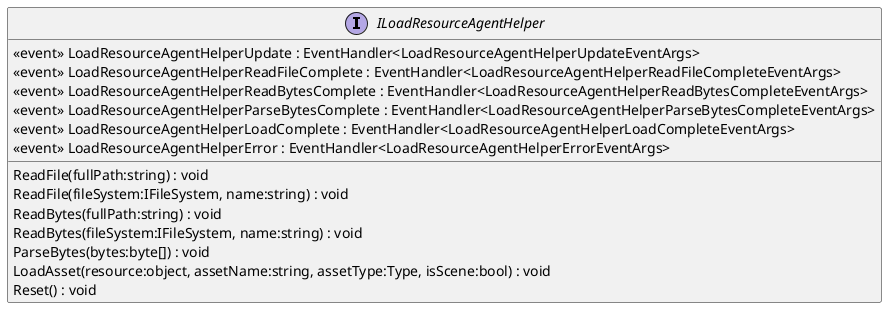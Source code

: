 @startuml
interface ILoadResourceAgentHelper {
     <<event>> LoadResourceAgentHelperUpdate : EventHandler<LoadResourceAgentHelperUpdateEventArgs> 
     <<event>> LoadResourceAgentHelperReadFileComplete : EventHandler<LoadResourceAgentHelperReadFileCompleteEventArgs> 
     <<event>> LoadResourceAgentHelperReadBytesComplete : EventHandler<LoadResourceAgentHelperReadBytesCompleteEventArgs> 
     <<event>> LoadResourceAgentHelperParseBytesComplete : EventHandler<LoadResourceAgentHelperParseBytesCompleteEventArgs> 
     <<event>> LoadResourceAgentHelperLoadComplete : EventHandler<LoadResourceAgentHelperLoadCompleteEventArgs> 
     <<event>> LoadResourceAgentHelperError : EventHandler<LoadResourceAgentHelperErrorEventArgs> 
    ReadFile(fullPath:string) : void
    ReadFile(fileSystem:IFileSystem, name:string) : void
    ReadBytes(fullPath:string) : void
    ReadBytes(fileSystem:IFileSystem, name:string) : void
    ParseBytes(bytes:byte[]) : void
    LoadAsset(resource:object, assetName:string, assetType:Type, isScene:bool) : void
    Reset() : void
}
@enduml
